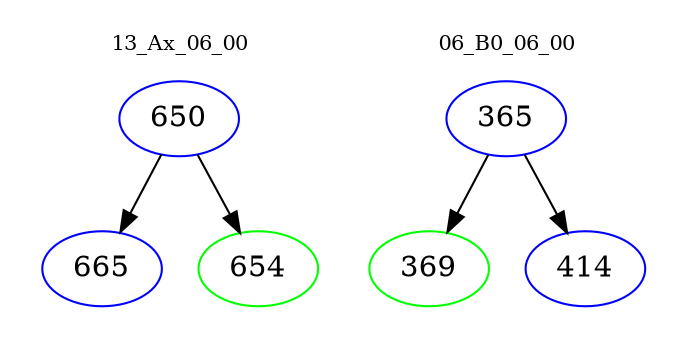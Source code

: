 digraph{
subgraph cluster_0 {
color = white
label = "13_Ax_06_00";
fontsize=10;
T0_650 [label="650", color="blue"]
T0_650 -> T0_665 [color="black"]
T0_665 [label="665", color="blue"]
T0_650 -> T0_654 [color="black"]
T0_654 [label="654", color="green"]
}
subgraph cluster_1 {
color = white
label = "06_B0_06_00";
fontsize=10;
T1_365 [label="365", color="blue"]
T1_365 -> T1_369 [color="black"]
T1_369 [label="369", color="green"]
T1_365 -> T1_414 [color="black"]
T1_414 [label="414", color="blue"]
}
}
